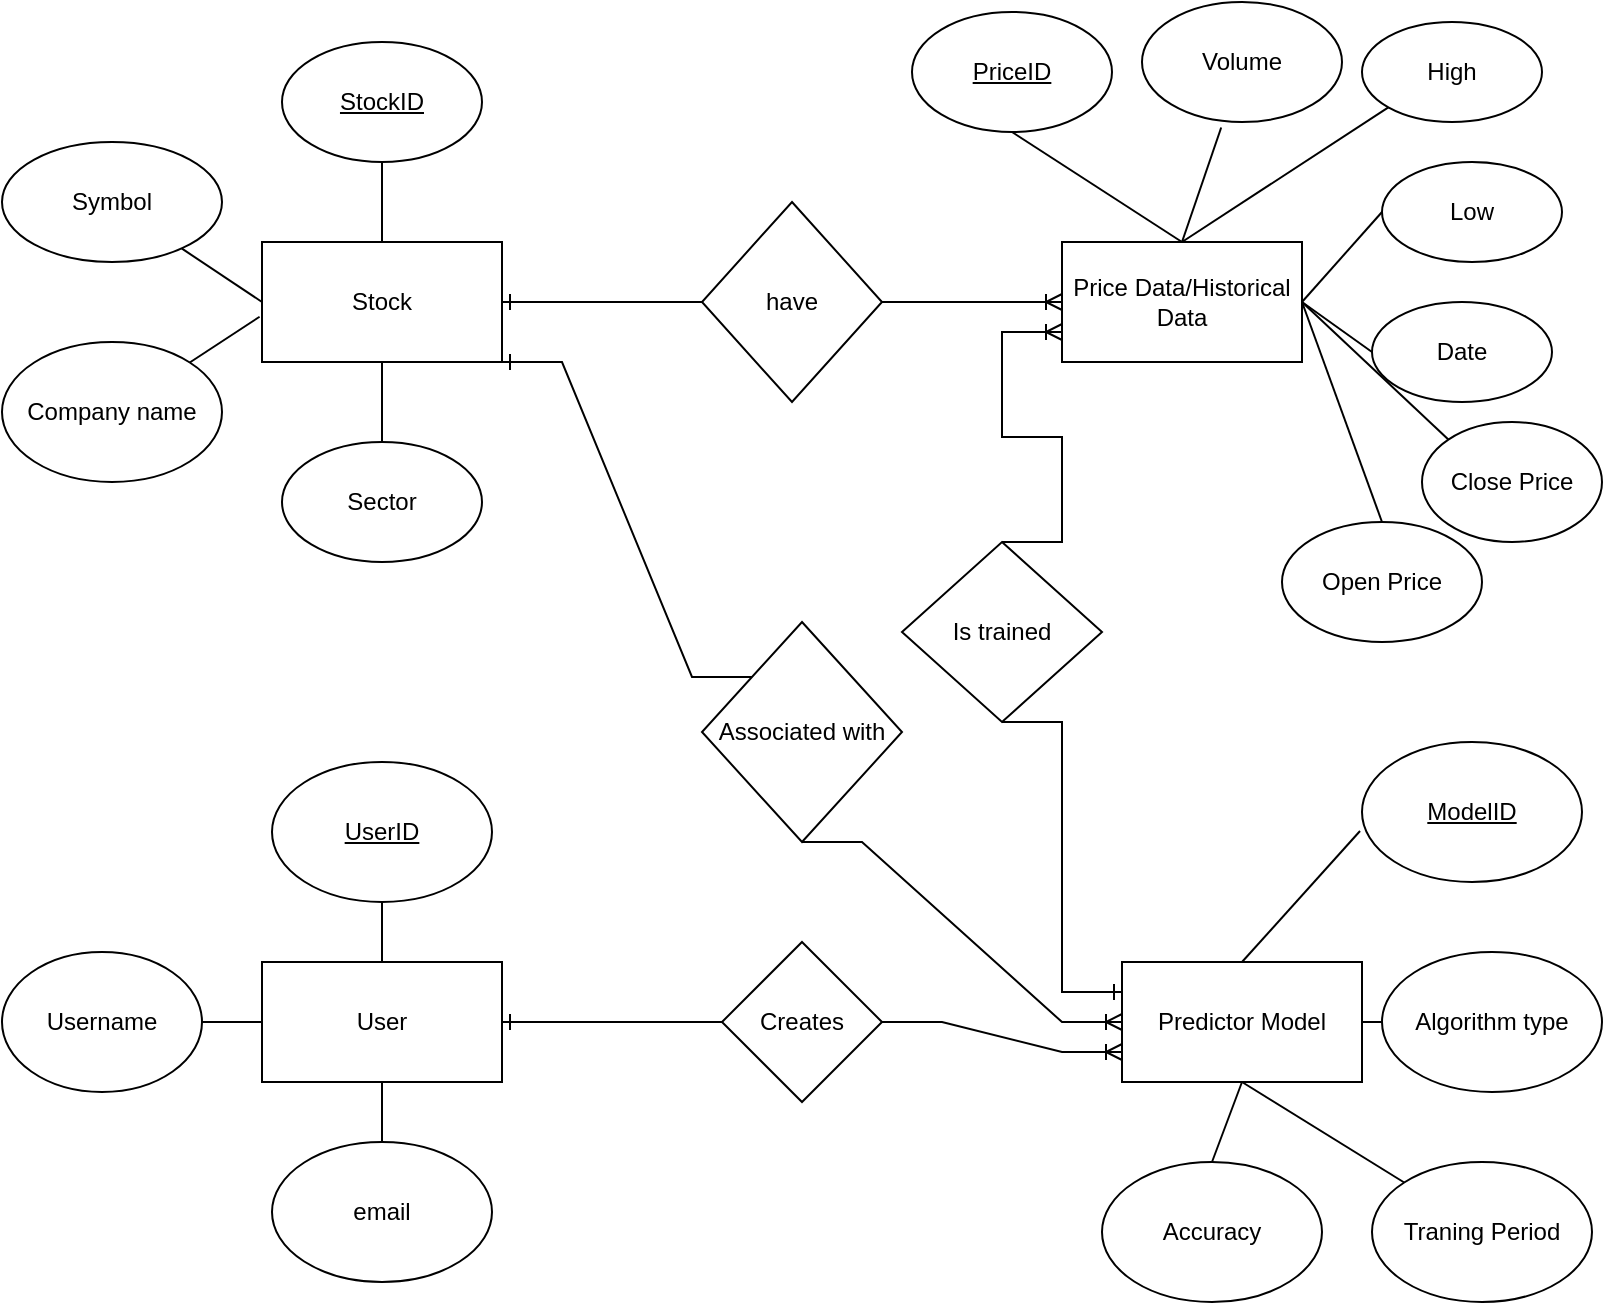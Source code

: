 <mxfile version="20.8.16" type="device"><diagram name="Page-1" id="qBygeZc2sE6L1mzor3xB"><mxGraphModel dx="1036" dy="606" grid="1" gridSize="10" guides="1" tooltips="1" connect="1" arrows="1" fold="1" page="1" pageScale="1" pageWidth="850" pageHeight="1100" math="0" shadow="0"><root><mxCell id="0"/><mxCell id="1" parent="0"/><mxCell id="VyC8O1ouU4ed0xozjSpi-4" value="User" style="rounded=0;whiteSpace=wrap;html=1;" parent="1" vertex="1"><mxGeometry x="160" y="540" width="120" height="60" as="geometry"/></mxCell><mxCell id="VyC8O1ouU4ed0xozjSpi-6" value="Stock" style="rounded=0;whiteSpace=wrap;html=1;" parent="1" vertex="1"><mxGeometry x="160" y="180" width="120" height="60" as="geometry"/></mxCell><mxCell id="VyC8O1ouU4ed0xozjSpi-7" value="Sector" style="ellipse;whiteSpace=wrap;html=1;" parent="1" vertex="1"><mxGeometry x="170" y="280" width="100" height="60" as="geometry"/></mxCell><mxCell id="VyC8O1ouU4ed0xozjSpi-8" value="&lt;u&gt;StockID&lt;/u&gt;" style="ellipse;whiteSpace=wrap;html=1;" parent="1" vertex="1"><mxGeometry x="170" y="80" width="100" height="60" as="geometry"/></mxCell><mxCell id="VyC8O1ouU4ed0xozjSpi-9" value="Symbol" style="ellipse;whiteSpace=wrap;html=1;" parent="1" vertex="1"><mxGeometry x="30" y="130" width="110" height="60" as="geometry"/></mxCell><mxCell id="VyC8O1ouU4ed0xozjSpi-14" value="Price Data/Historical Data" style="rounded=0;whiteSpace=wrap;html=1;" parent="1" vertex="1"><mxGeometry x="560" y="180" width="120" height="60" as="geometry"/></mxCell><mxCell id="VyC8O1ouU4ed0xozjSpi-15" value="Open Price" style="ellipse;whiteSpace=wrap;html=1;" parent="1" vertex="1"><mxGeometry x="670" y="320" width="100" height="60" as="geometry"/></mxCell><mxCell id="VyC8O1ouU4ed0xozjSpi-16" value="&lt;u&gt;PriceID&lt;/u&gt;" style="ellipse;whiteSpace=wrap;html=1;" parent="1" vertex="1"><mxGeometry x="485" y="65" width="100" height="60" as="geometry"/></mxCell><mxCell id="VyC8O1ouU4ed0xozjSpi-17" value="Date" style="ellipse;whiteSpace=wrap;html=1;" parent="1" vertex="1"><mxGeometry x="715" y="210" width="90" height="50" as="geometry"/></mxCell><mxCell id="VyC8O1ouU4ed0xozjSpi-20" value="Company name" style="ellipse;whiteSpace=wrap;html=1;" parent="1" vertex="1"><mxGeometry x="30" y="230" width="110" height="70" as="geometry"/></mxCell><mxCell id="VyC8O1ouU4ed0xozjSpi-21" value="" style="endArrow=none;html=1;rounded=0;exitX=0.5;exitY=0;exitDx=0;exitDy=0;entryX=0.5;entryY=1;entryDx=0;entryDy=0;" parent="1" source="VyC8O1ouU4ed0xozjSpi-6" target="VyC8O1ouU4ed0xozjSpi-8" edge="1"><mxGeometry width="50" height="50" relative="1" as="geometry"><mxPoint x="400" y="340" as="sourcePoint"/><mxPoint x="450" y="290" as="targetPoint"/></mxGeometry></mxCell><mxCell id="VyC8O1ouU4ed0xozjSpi-22" value="" style="endArrow=none;html=1;rounded=0;entryX=0;entryY=0.5;entryDx=0;entryDy=0;" parent="1" source="VyC8O1ouU4ed0xozjSpi-9" target="VyC8O1ouU4ed0xozjSpi-6" edge="1"><mxGeometry width="50" height="50" relative="1" as="geometry"><mxPoint x="150" y="300" as="sourcePoint"/><mxPoint x="200" y="250" as="targetPoint"/></mxGeometry></mxCell><mxCell id="VyC8O1ouU4ed0xozjSpi-23" value="" style="endArrow=none;html=1;rounded=0;entryX=-0.01;entryY=0.623;entryDx=0;entryDy=0;entryPerimeter=0;exitX=1;exitY=0;exitDx=0;exitDy=0;" parent="1" source="VyC8O1ouU4ed0xozjSpi-20" target="VyC8O1ouU4ed0xozjSpi-6" edge="1"><mxGeometry width="50" height="50" relative="1" as="geometry"><mxPoint x="40" y="420" as="sourcePoint"/><mxPoint x="90" y="370" as="targetPoint"/></mxGeometry></mxCell><mxCell id="VyC8O1ouU4ed0xozjSpi-24" value="" style="endArrow=none;html=1;rounded=0;exitX=0.5;exitY=1;exitDx=0;exitDy=0;entryX=0.5;entryY=0;entryDx=0;entryDy=0;" parent="1" source="VyC8O1ouU4ed0xozjSpi-6" target="VyC8O1ouU4ed0xozjSpi-7" edge="1"><mxGeometry width="50" height="50" relative="1" as="geometry"><mxPoint x="320" y="300" as="sourcePoint"/><mxPoint x="370" y="250" as="targetPoint"/></mxGeometry></mxCell><mxCell id="VyC8O1ouU4ed0xozjSpi-25" value="Close Price" style="ellipse;whiteSpace=wrap;html=1;" parent="1" vertex="1"><mxGeometry x="740" y="270" width="90" height="60" as="geometry"/></mxCell><mxCell id="VyC8O1ouU4ed0xozjSpi-26" value="High" style="ellipse;whiteSpace=wrap;html=1;" parent="1" vertex="1"><mxGeometry x="710" y="70" width="90" height="50" as="geometry"/></mxCell><mxCell id="VyC8O1ouU4ed0xozjSpi-27" value="Low" style="ellipse;whiteSpace=wrap;html=1;" parent="1" vertex="1"><mxGeometry x="720" y="140" width="90" height="50" as="geometry"/></mxCell><mxCell id="VyC8O1ouU4ed0xozjSpi-28" value="Volume" style="ellipse;whiteSpace=wrap;html=1;" parent="1" vertex="1"><mxGeometry x="600" y="60" width="100" height="60" as="geometry"/></mxCell><mxCell id="VyC8O1ouU4ed0xozjSpi-29" value="" style="endArrow=none;html=1;rounded=0;entryX=0.5;entryY=1;entryDx=0;entryDy=0;exitX=0.5;exitY=0;exitDx=0;exitDy=0;" parent="1" source="VyC8O1ouU4ed0xozjSpi-14" target="VyC8O1ouU4ed0xozjSpi-16" edge="1"><mxGeometry width="50" height="50" relative="1" as="geometry"><mxPoint x="490" y="260" as="sourcePoint"/><mxPoint x="540" y="210" as="targetPoint"/></mxGeometry></mxCell><mxCell id="VyC8O1ouU4ed0xozjSpi-30" value="" style="endArrow=none;html=1;rounded=0;entryX=0.396;entryY=1.046;entryDx=0;entryDy=0;exitX=0.5;exitY=0;exitDx=0;exitDy=0;entryPerimeter=0;" parent="1" source="VyC8O1ouU4ed0xozjSpi-14" target="VyC8O1ouU4ed0xozjSpi-28" edge="1"><mxGeometry width="50" height="50" relative="1" as="geometry"><mxPoint x="620" y="190" as="sourcePoint"/><mxPoint x="545" y="135" as="targetPoint"/></mxGeometry></mxCell><mxCell id="VyC8O1ouU4ed0xozjSpi-31" value="" style="endArrow=none;html=1;rounded=0;entryX=0;entryY=1;entryDx=0;entryDy=0;exitX=0.5;exitY=0;exitDx=0;exitDy=0;" parent="1" source="VyC8O1ouU4ed0xozjSpi-14" target="VyC8O1ouU4ed0xozjSpi-26" edge="1"><mxGeometry width="50" height="50" relative="1" as="geometry"><mxPoint x="630" y="200" as="sourcePoint"/><mxPoint x="555" y="145" as="targetPoint"/></mxGeometry></mxCell><mxCell id="VyC8O1ouU4ed0xozjSpi-32" value="" style="endArrow=none;html=1;rounded=0;entryX=0;entryY=0.5;entryDx=0;entryDy=0;exitX=1;exitY=0.5;exitDx=0;exitDy=0;" parent="1" source="VyC8O1ouU4ed0xozjSpi-14" target="VyC8O1ouU4ed0xozjSpi-27" edge="1"><mxGeometry width="50" height="50" relative="1" as="geometry"><mxPoint x="640" y="210" as="sourcePoint"/><mxPoint x="565" y="155" as="targetPoint"/></mxGeometry></mxCell><mxCell id="VyC8O1ouU4ed0xozjSpi-33" value="" style="endArrow=none;html=1;rounded=0;entryX=1;entryY=0.5;entryDx=0;entryDy=0;exitX=0;exitY=0.5;exitDx=0;exitDy=0;" parent="1" source="VyC8O1ouU4ed0xozjSpi-17" target="VyC8O1ouU4ed0xozjSpi-14" edge="1"><mxGeometry width="50" height="50" relative="1" as="geometry"><mxPoint x="650" y="220" as="sourcePoint"/><mxPoint x="575" y="165" as="targetPoint"/></mxGeometry></mxCell><mxCell id="VyC8O1ouU4ed0xozjSpi-34" value="" style="endArrow=none;html=1;rounded=0;entryX=0.5;entryY=0;entryDx=0;entryDy=0;exitX=1;exitY=0.5;exitDx=0;exitDy=0;" parent="1" source="VyC8O1ouU4ed0xozjSpi-14" target="VyC8O1ouU4ed0xozjSpi-15" edge="1"><mxGeometry width="50" height="50" relative="1" as="geometry"><mxPoint x="660" y="230" as="sourcePoint"/><mxPoint x="585" y="175" as="targetPoint"/></mxGeometry></mxCell><mxCell id="VyC8O1ouU4ed0xozjSpi-35" value="" style="endArrow=none;html=1;rounded=0;entryX=1;entryY=0.5;entryDx=0;entryDy=0;exitX=0;exitY=0;exitDx=0;exitDy=0;" parent="1" source="VyC8O1ouU4ed0xozjSpi-25" target="VyC8O1ouU4ed0xozjSpi-14" edge="1"><mxGeometry width="50" height="50" relative="1" as="geometry"><mxPoint x="670" y="240" as="sourcePoint"/><mxPoint x="595" y="185" as="targetPoint"/></mxGeometry></mxCell><mxCell id="VyC8O1ouU4ed0xozjSpi-36" value="&lt;u&gt;UserID&lt;/u&gt;" style="ellipse;whiteSpace=wrap;html=1;" parent="1" vertex="1"><mxGeometry x="165" y="440" width="110" height="70" as="geometry"/></mxCell><mxCell id="VyC8O1ouU4ed0xozjSpi-37" value="Username" style="ellipse;whiteSpace=wrap;html=1;" parent="1" vertex="1"><mxGeometry x="30" y="535" width="100" height="70" as="geometry"/></mxCell><mxCell id="VyC8O1ouU4ed0xozjSpi-38" value="email" style="ellipse;whiteSpace=wrap;html=1;" parent="1" vertex="1"><mxGeometry x="165" y="630" width="110" height="70" as="geometry"/></mxCell><mxCell id="VyC8O1ouU4ed0xozjSpi-39" value="" style="endArrow=none;html=1;rounded=0;exitX=0.5;exitY=0;exitDx=0;exitDy=0;entryX=0.5;entryY=1;entryDx=0;entryDy=0;" parent="1" source="VyC8O1ouU4ed0xozjSpi-4" target="VyC8O1ouU4ed0xozjSpi-36" edge="1"><mxGeometry width="50" height="50" relative="1" as="geometry"><mxPoint x="390" y="450" as="sourcePoint"/><mxPoint x="440" y="400" as="targetPoint"/></mxGeometry></mxCell><mxCell id="VyC8O1ouU4ed0xozjSpi-40" value="" style="endArrow=none;html=1;rounded=0;entryX=0;entryY=0.5;entryDx=0;entryDy=0;exitX=1;exitY=0.5;exitDx=0;exitDy=0;" parent="1" source="VyC8O1ouU4ed0xozjSpi-37" target="VyC8O1ouU4ed0xozjSpi-4" edge="1"><mxGeometry width="50" height="50" relative="1" as="geometry"><mxPoint x="80" y="670" as="sourcePoint"/><mxPoint x="130" y="620" as="targetPoint"/></mxGeometry></mxCell><mxCell id="VyC8O1ouU4ed0xozjSpi-41" value="" style="endArrow=none;html=1;rounded=0;entryX=0.5;entryY=1;entryDx=0;entryDy=0;exitX=0.5;exitY=0;exitDx=0;exitDy=0;" parent="1" source="VyC8O1ouU4ed0xozjSpi-38" target="VyC8O1ouU4ed0xozjSpi-4" edge="1"><mxGeometry width="50" height="50" relative="1" as="geometry"><mxPoint x="60" y="720" as="sourcePoint"/><mxPoint x="110" y="670" as="targetPoint"/></mxGeometry></mxCell><mxCell id="VyC8O1ouU4ed0xozjSpi-42" value="Predictor Model" style="rounded=0;whiteSpace=wrap;html=1;" parent="1" vertex="1"><mxGeometry x="590" y="540" width="120" height="60" as="geometry"/></mxCell><mxCell id="VyC8O1ouU4ed0xozjSpi-43" value="&lt;u&gt;ModelID&lt;/u&gt;" style="ellipse;whiteSpace=wrap;html=1;" parent="1" vertex="1"><mxGeometry x="710" y="430" width="110" height="70" as="geometry"/></mxCell><mxCell id="VyC8O1ouU4ed0xozjSpi-44" value="Algorithm type" style="ellipse;whiteSpace=wrap;html=1;" parent="1" vertex="1"><mxGeometry x="720" y="535" width="110" height="70" as="geometry"/></mxCell><mxCell id="VyC8O1ouU4ed0xozjSpi-45" value="Accuracy" style="ellipse;whiteSpace=wrap;html=1;" parent="1" vertex="1"><mxGeometry x="580" y="640" width="110" height="70" as="geometry"/></mxCell><mxCell id="VyC8O1ouU4ed0xozjSpi-46" value="Traning Period" style="ellipse;whiteSpace=wrap;html=1;" parent="1" vertex="1"><mxGeometry x="715" y="640" width="110" height="70" as="geometry"/></mxCell><mxCell id="VyC8O1ouU4ed0xozjSpi-47" value="" style="endArrow=none;html=1;rounded=0;exitX=0.5;exitY=0;exitDx=0;exitDy=0;entryX=-0.009;entryY=0.636;entryDx=0;entryDy=0;entryPerimeter=0;" parent="1" source="VyC8O1ouU4ed0xozjSpi-42" target="VyC8O1ouU4ed0xozjSpi-43" edge="1"><mxGeometry width="50" height="50" relative="1" as="geometry"><mxPoint x="610" y="540" as="sourcePoint"/><mxPoint x="660" y="490" as="targetPoint"/></mxGeometry></mxCell><mxCell id="VyC8O1ouU4ed0xozjSpi-51" value="" style="endArrow=none;html=1;rounded=0;entryX=0;entryY=0.5;entryDx=0;entryDy=0;exitX=1;exitY=0.5;exitDx=0;exitDy=0;" parent="1" source="VyC8O1ouU4ed0xozjSpi-42" target="VyC8O1ouU4ed0xozjSpi-44" edge="1"><mxGeometry width="50" height="50" relative="1" as="geometry"><mxPoint x="450" y="590" as="sourcePoint"/><mxPoint x="500" y="540" as="targetPoint"/></mxGeometry></mxCell><mxCell id="VyC8O1ouU4ed0xozjSpi-52" value="" style="endArrow=none;html=1;rounded=0;entryX=0.5;entryY=1;entryDx=0;entryDy=0;exitX=0.5;exitY=0;exitDx=0;exitDy=0;" parent="1" source="VyC8O1ouU4ed0xozjSpi-45" target="VyC8O1ouU4ed0xozjSpi-42" edge="1"><mxGeometry width="50" height="50" relative="1" as="geometry"><mxPoint x="500" y="660" as="sourcePoint"/><mxPoint x="550" y="610" as="targetPoint"/></mxGeometry></mxCell><mxCell id="VyC8O1ouU4ed0xozjSpi-53" value="" style="endArrow=none;html=1;rounded=0;entryX=0.5;entryY=1;entryDx=0;entryDy=0;exitX=0;exitY=0;exitDx=0;exitDy=0;" parent="1" source="VyC8O1ouU4ed0xozjSpi-46" target="VyC8O1ouU4ed0xozjSpi-42" edge="1"><mxGeometry width="50" height="50" relative="1" as="geometry"><mxPoint x="460" y="660" as="sourcePoint"/><mxPoint x="510" y="610" as="targetPoint"/></mxGeometry></mxCell><mxCell id="VyC8O1ouU4ed0xozjSpi-54" value="have" style="rhombus;whiteSpace=wrap;html=1;" parent="1" vertex="1"><mxGeometry x="380" y="160" width="90" height="100" as="geometry"/></mxCell><mxCell id="VyC8O1ouU4ed0xozjSpi-55" value="" style="edgeStyle=entityRelationEdgeStyle;fontSize=12;html=1;endArrow=ERoneToMany;rounded=0;exitX=1;exitY=0.5;exitDx=0;exitDy=0;entryX=0;entryY=0.5;entryDx=0;entryDy=0;" parent="1" source="VyC8O1ouU4ed0xozjSpi-54" target="VyC8O1ouU4ed0xozjSpi-14" edge="1"><mxGeometry width="100" height="100" relative="1" as="geometry"><mxPoint x="400" y="360" as="sourcePoint"/><mxPoint x="500" y="260" as="targetPoint"/></mxGeometry></mxCell><mxCell id="VyC8O1ouU4ed0xozjSpi-57" value="Is trained" style="rhombus;whiteSpace=wrap;html=1;" parent="1" vertex="1"><mxGeometry x="480" y="330" width="100" height="90" as="geometry"/></mxCell><mxCell id="VyC8O1ouU4ed0xozjSpi-58" value="" style="edgeStyle=entityRelationEdgeStyle;fontSize=12;html=1;endArrow=ERoneToMany;rounded=0;exitX=0.5;exitY=0;exitDx=0;exitDy=0;entryX=0;entryY=0.75;entryDx=0;entryDy=0;" parent="1" source="VyC8O1ouU4ed0xozjSpi-57" target="VyC8O1ouU4ed0xozjSpi-14" edge="1"><mxGeometry width="100" height="100" relative="1" as="geometry"><mxPoint x="460" y="560" as="sourcePoint"/><mxPoint x="560" y="310" as="targetPoint"/></mxGeometry></mxCell><mxCell id="VyC8O1ouU4ed0xozjSpi-60" value="Associated with" style="rhombus;whiteSpace=wrap;html=1;" parent="1" vertex="1"><mxGeometry x="380" y="370" width="100" height="110" as="geometry"/></mxCell><mxCell id="VyC8O1ouU4ed0xozjSpi-62" value="" style="edgeStyle=entityRelationEdgeStyle;fontSize=12;html=1;endArrow=ERoneToMany;rounded=0;exitX=0.5;exitY=1;exitDx=0;exitDy=0;entryX=0;entryY=0.5;entryDx=0;entryDy=0;" parent="1" source="VyC8O1ouU4ed0xozjSpi-60" target="VyC8O1ouU4ed0xozjSpi-42" edge="1"><mxGeometry width="100" height="100" relative="1" as="geometry"><mxPoint x="380" y="690" as="sourcePoint"/><mxPoint x="480" y="590" as="targetPoint"/></mxGeometry></mxCell><mxCell id="VyC8O1ouU4ed0xozjSpi-63" value="Creates" style="rhombus;whiteSpace=wrap;html=1;" parent="1" vertex="1"><mxGeometry x="390" y="530" width="80" height="80" as="geometry"/></mxCell><mxCell id="VyC8O1ouU4ed0xozjSpi-65" value="" style="edgeStyle=entityRelationEdgeStyle;fontSize=12;html=1;endArrow=ERoneToMany;rounded=0;exitX=1;exitY=0.5;exitDx=0;exitDy=0;entryX=0;entryY=0.75;entryDx=0;entryDy=0;" parent="1" source="VyC8O1ouU4ed0xozjSpi-63" target="VyC8O1ouU4ed0xozjSpi-42" edge="1"><mxGeometry width="100" height="100" relative="1" as="geometry"><mxPoint x="460" y="700" as="sourcePoint"/><mxPoint x="560" y="600" as="targetPoint"/></mxGeometry></mxCell><mxCell id="L_62P5yME3FYuDxwu9lH-2" value="" style="edgeStyle=entityRelationEdgeStyle;fontSize=12;html=1;endArrow=ERone;endFill=1;rounded=0;entryX=1;entryY=0.5;entryDx=0;entryDy=0;exitX=0;exitY=0.5;exitDx=0;exitDy=0;" edge="1" parent="1" source="VyC8O1ouU4ed0xozjSpi-54" target="VyC8O1ouU4ed0xozjSpi-6"><mxGeometry width="100" height="100" relative="1" as="geometry"><mxPoint x="290" y="340" as="sourcePoint"/><mxPoint x="390" y="240" as="targetPoint"/></mxGeometry></mxCell><mxCell id="L_62P5yME3FYuDxwu9lH-3" value="" style="edgeStyle=entityRelationEdgeStyle;fontSize=12;html=1;endArrow=ERone;endFill=1;rounded=0;entryX=1;entryY=1;entryDx=0;entryDy=0;exitX=0;exitY=0;exitDx=0;exitDy=0;" edge="1" parent="1" source="VyC8O1ouU4ed0xozjSpi-60" target="VyC8O1ouU4ed0xozjSpi-6"><mxGeometry width="100" height="100" relative="1" as="geometry"><mxPoint x="390" y="220" as="sourcePoint"/><mxPoint x="290" y="220" as="targetPoint"/></mxGeometry></mxCell><mxCell id="L_62P5yME3FYuDxwu9lH-4" value="" style="edgeStyle=entityRelationEdgeStyle;fontSize=12;html=1;endArrow=ERone;endFill=1;rounded=0;entryX=1;entryY=0.5;entryDx=0;entryDy=0;exitX=0;exitY=0.5;exitDx=0;exitDy=0;" edge="1" parent="1" source="VyC8O1ouU4ed0xozjSpi-63" target="VyC8O1ouU4ed0xozjSpi-4"><mxGeometry width="100" height="100" relative="1" as="geometry"><mxPoint x="405" y="510" as="sourcePoint"/><mxPoint x="305" y="510" as="targetPoint"/></mxGeometry></mxCell><mxCell id="L_62P5yME3FYuDxwu9lH-8" value="" style="edgeStyle=entityRelationEdgeStyle;fontSize=12;html=1;endArrow=ERone;endFill=1;rounded=0;entryX=0;entryY=0.25;entryDx=0;entryDy=0;exitX=0.5;exitY=1;exitDx=0;exitDy=0;" edge="1" parent="1" source="VyC8O1ouU4ed0xozjSpi-57" target="VyC8O1ouU4ed0xozjSpi-42"><mxGeometry width="100" height="100" relative="1" as="geometry"><mxPoint x="450" y="560" as="sourcePoint"/><mxPoint x="550" y="460" as="targetPoint"/></mxGeometry></mxCell></root></mxGraphModel></diagram></mxfile>